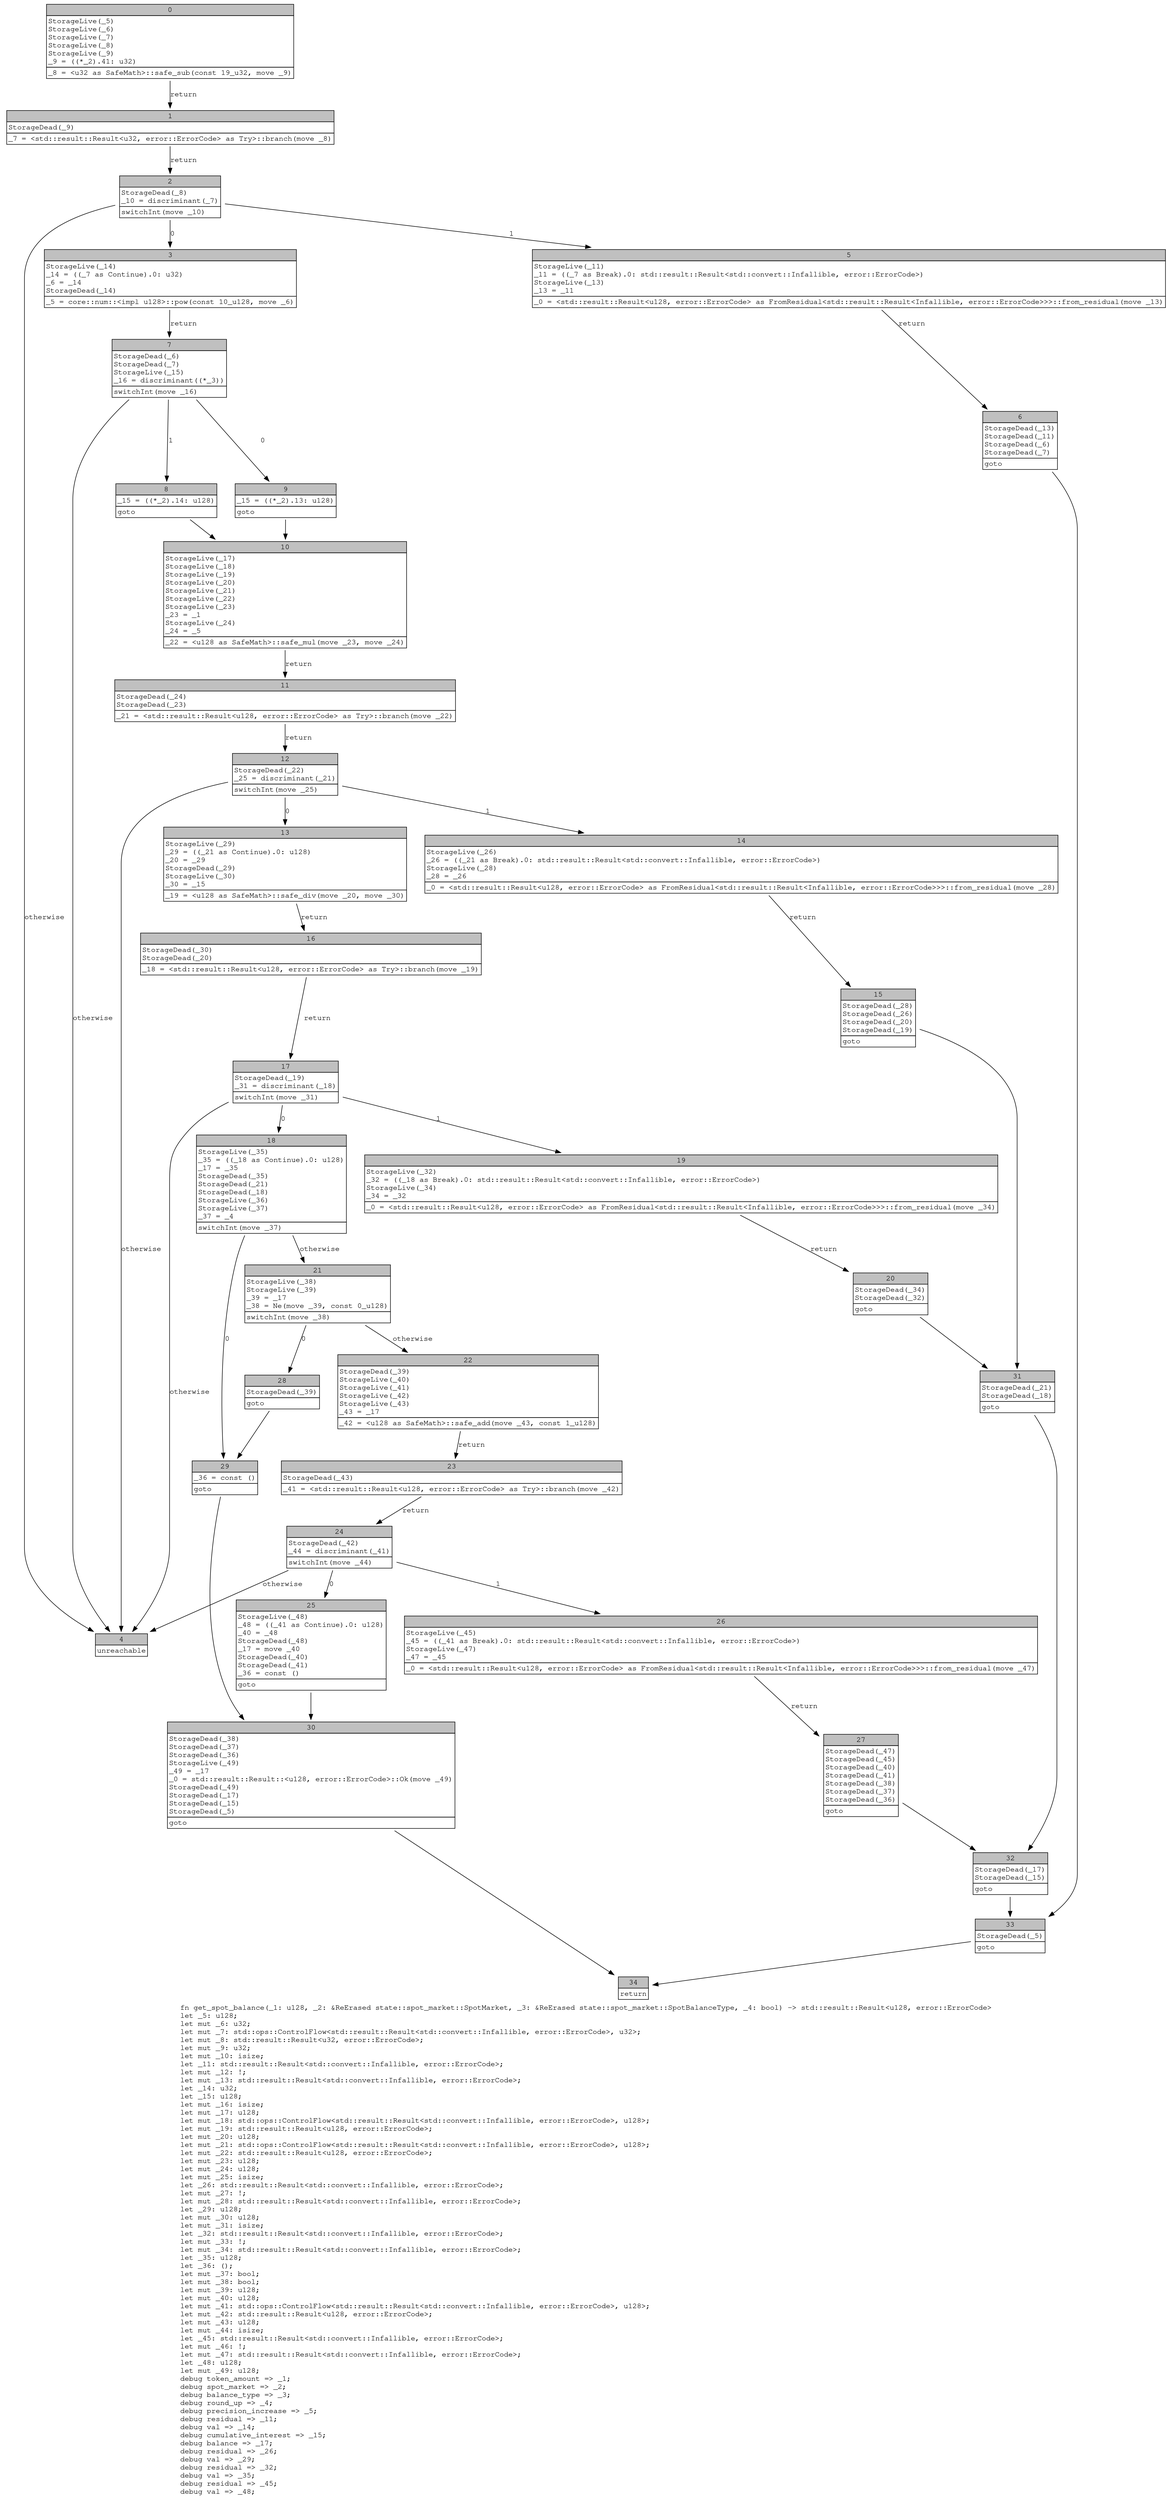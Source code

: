 digraph Mir_0_2786 {
    graph [fontname="Courier, monospace"];
    node [fontname="Courier, monospace"];
    edge [fontname="Courier, monospace"];
    label=<fn get_spot_balance(_1: u128, _2: &amp;ReErased state::spot_market::SpotMarket, _3: &amp;ReErased state::spot_market::SpotBalanceType, _4: bool) -&gt; std::result::Result&lt;u128, error::ErrorCode&gt;<br align="left"/>let _5: u128;<br align="left"/>let mut _6: u32;<br align="left"/>let mut _7: std::ops::ControlFlow&lt;std::result::Result&lt;std::convert::Infallible, error::ErrorCode&gt;, u32&gt;;<br align="left"/>let mut _8: std::result::Result&lt;u32, error::ErrorCode&gt;;<br align="left"/>let mut _9: u32;<br align="left"/>let mut _10: isize;<br align="left"/>let _11: std::result::Result&lt;std::convert::Infallible, error::ErrorCode&gt;;<br align="left"/>let mut _12: !;<br align="left"/>let mut _13: std::result::Result&lt;std::convert::Infallible, error::ErrorCode&gt;;<br align="left"/>let _14: u32;<br align="left"/>let _15: u128;<br align="left"/>let mut _16: isize;<br align="left"/>let mut _17: u128;<br align="left"/>let mut _18: std::ops::ControlFlow&lt;std::result::Result&lt;std::convert::Infallible, error::ErrorCode&gt;, u128&gt;;<br align="left"/>let mut _19: std::result::Result&lt;u128, error::ErrorCode&gt;;<br align="left"/>let mut _20: u128;<br align="left"/>let mut _21: std::ops::ControlFlow&lt;std::result::Result&lt;std::convert::Infallible, error::ErrorCode&gt;, u128&gt;;<br align="left"/>let mut _22: std::result::Result&lt;u128, error::ErrorCode&gt;;<br align="left"/>let mut _23: u128;<br align="left"/>let mut _24: u128;<br align="left"/>let mut _25: isize;<br align="left"/>let _26: std::result::Result&lt;std::convert::Infallible, error::ErrorCode&gt;;<br align="left"/>let mut _27: !;<br align="left"/>let mut _28: std::result::Result&lt;std::convert::Infallible, error::ErrorCode&gt;;<br align="left"/>let _29: u128;<br align="left"/>let mut _30: u128;<br align="left"/>let mut _31: isize;<br align="left"/>let _32: std::result::Result&lt;std::convert::Infallible, error::ErrorCode&gt;;<br align="left"/>let mut _33: !;<br align="left"/>let mut _34: std::result::Result&lt;std::convert::Infallible, error::ErrorCode&gt;;<br align="left"/>let _35: u128;<br align="left"/>let _36: ();<br align="left"/>let mut _37: bool;<br align="left"/>let mut _38: bool;<br align="left"/>let mut _39: u128;<br align="left"/>let mut _40: u128;<br align="left"/>let mut _41: std::ops::ControlFlow&lt;std::result::Result&lt;std::convert::Infallible, error::ErrorCode&gt;, u128&gt;;<br align="left"/>let mut _42: std::result::Result&lt;u128, error::ErrorCode&gt;;<br align="left"/>let mut _43: u128;<br align="left"/>let mut _44: isize;<br align="left"/>let _45: std::result::Result&lt;std::convert::Infallible, error::ErrorCode&gt;;<br align="left"/>let mut _46: !;<br align="left"/>let mut _47: std::result::Result&lt;std::convert::Infallible, error::ErrorCode&gt;;<br align="left"/>let _48: u128;<br align="left"/>let mut _49: u128;<br align="left"/>debug token_amount =&gt; _1;<br align="left"/>debug spot_market =&gt; _2;<br align="left"/>debug balance_type =&gt; _3;<br align="left"/>debug round_up =&gt; _4;<br align="left"/>debug precision_increase =&gt; _5;<br align="left"/>debug residual =&gt; _11;<br align="left"/>debug val =&gt; _14;<br align="left"/>debug cumulative_interest =&gt; _15;<br align="left"/>debug balance =&gt; _17;<br align="left"/>debug residual =&gt; _26;<br align="left"/>debug val =&gt; _29;<br align="left"/>debug residual =&gt; _32;<br align="left"/>debug val =&gt; _35;<br align="left"/>debug residual =&gt; _45;<br align="left"/>debug val =&gt; _48;<br align="left"/>>;
    bb0__0_2786 [shape="none", label=<<table border="0" cellborder="1" cellspacing="0"><tr><td bgcolor="gray" align="center" colspan="1">0</td></tr><tr><td align="left" balign="left">StorageLive(_5)<br/>StorageLive(_6)<br/>StorageLive(_7)<br/>StorageLive(_8)<br/>StorageLive(_9)<br/>_9 = ((*_2).41: u32)<br/></td></tr><tr><td align="left">_8 = &lt;u32 as SafeMath&gt;::safe_sub(const 19_u32, move _9)</td></tr></table>>];
    bb1__0_2786 [shape="none", label=<<table border="0" cellborder="1" cellspacing="0"><tr><td bgcolor="gray" align="center" colspan="1">1</td></tr><tr><td align="left" balign="left">StorageDead(_9)<br/></td></tr><tr><td align="left">_7 = &lt;std::result::Result&lt;u32, error::ErrorCode&gt; as Try&gt;::branch(move _8)</td></tr></table>>];
    bb2__0_2786 [shape="none", label=<<table border="0" cellborder="1" cellspacing="0"><tr><td bgcolor="gray" align="center" colspan="1">2</td></tr><tr><td align="left" balign="left">StorageDead(_8)<br/>_10 = discriminant(_7)<br/></td></tr><tr><td align="left">switchInt(move _10)</td></tr></table>>];
    bb3__0_2786 [shape="none", label=<<table border="0" cellborder="1" cellspacing="0"><tr><td bgcolor="gray" align="center" colspan="1">3</td></tr><tr><td align="left" balign="left">StorageLive(_14)<br/>_14 = ((_7 as Continue).0: u32)<br/>_6 = _14<br/>StorageDead(_14)<br/></td></tr><tr><td align="left">_5 = core::num::&lt;impl u128&gt;::pow(const 10_u128, move _6)</td></tr></table>>];
    bb4__0_2786 [shape="none", label=<<table border="0" cellborder="1" cellspacing="0"><tr><td bgcolor="gray" align="center" colspan="1">4</td></tr><tr><td align="left">unreachable</td></tr></table>>];
    bb5__0_2786 [shape="none", label=<<table border="0" cellborder="1" cellspacing="0"><tr><td bgcolor="gray" align="center" colspan="1">5</td></tr><tr><td align="left" balign="left">StorageLive(_11)<br/>_11 = ((_7 as Break).0: std::result::Result&lt;std::convert::Infallible, error::ErrorCode&gt;)<br/>StorageLive(_13)<br/>_13 = _11<br/></td></tr><tr><td align="left">_0 = &lt;std::result::Result&lt;u128, error::ErrorCode&gt; as FromResidual&lt;std::result::Result&lt;Infallible, error::ErrorCode&gt;&gt;&gt;::from_residual(move _13)</td></tr></table>>];
    bb6__0_2786 [shape="none", label=<<table border="0" cellborder="1" cellspacing="0"><tr><td bgcolor="gray" align="center" colspan="1">6</td></tr><tr><td align="left" balign="left">StorageDead(_13)<br/>StorageDead(_11)<br/>StorageDead(_6)<br/>StorageDead(_7)<br/></td></tr><tr><td align="left">goto</td></tr></table>>];
    bb7__0_2786 [shape="none", label=<<table border="0" cellborder="1" cellspacing="0"><tr><td bgcolor="gray" align="center" colspan="1">7</td></tr><tr><td align="left" balign="left">StorageDead(_6)<br/>StorageDead(_7)<br/>StorageLive(_15)<br/>_16 = discriminant((*_3))<br/></td></tr><tr><td align="left">switchInt(move _16)</td></tr></table>>];
    bb8__0_2786 [shape="none", label=<<table border="0" cellborder="1" cellspacing="0"><tr><td bgcolor="gray" align="center" colspan="1">8</td></tr><tr><td align="left" balign="left">_15 = ((*_2).14: u128)<br/></td></tr><tr><td align="left">goto</td></tr></table>>];
    bb9__0_2786 [shape="none", label=<<table border="0" cellborder="1" cellspacing="0"><tr><td bgcolor="gray" align="center" colspan="1">9</td></tr><tr><td align="left" balign="left">_15 = ((*_2).13: u128)<br/></td></tr><tr><td align="left">goto</td></tr></table>>];
    bb10__0_2786 [shape="none", label=<<table border="0" cellborder="1" cellspacing="0"><tr><td bgcolor="gray" align="center" colspan="1">10</td></tr><tr><td align="left" balign="left">StorageLive(_17)<br/>StorageLive(_18)<br/>StorageLive(_19)<br/>StorageLive(_20)<br/>StorageLive(_21)<br/>StorageLive(_22)<br/>StorageLive(_23)<br/>_23 = _1<br/>StorageLive(_24)<br/>_24 = _5<br/></td></tr><tr><td align="left">_22 = &lt;u128 as SafeMath&gt;::safe_mul(move _23, move _24)</td></tr></table>>];
    bb11__0_2786 [shape="none", label=<<table border="0" cellborder="1" cellspacing="0"><tr><td bgcolor="gray" align="center" colspan="1">11</td></tr><tr><td align="left" balign="left">StorageDead(_24)<br/>StorageDead(_23)<br/></td></tr><tr><td align="left">_21 = &lt;std::result::Result&lt;u128, error::ErrorCode&gt; as Try&gt;::branch(move _22)</td></tr></table>>];
    bb12__0_2786 [shape="none", label=<<table border="0" cellborder="1" cellspacing="0"><tr><td bgcolor="gray" align="center" colspan="1">12</td></tr><tr><td align="left" balign="left">StorageDead(_22)<br/>_25 = discriminant(_21)<br/></td></tr><tr><td align="left">switchInt(move _25)</td></tr></table>>];
    bb13__0_2786 [shape="none", label=<<table border="0" cellborder="1" cellspacing="0"><tr><td bgcolor="gray" align="center" colspan="1">13</td></tr><tr><td align="left" balign="left">StorageLive(_29)<br/>_29 = ((_21 as Continue).0: u128)<br/>_20 = _29<br/>StorageDead(_29)<br/>StorageLive(_30)<br/>_30 = _15<br/></td></tr><tr><td align="left">_19 = &lt;u128 as SafeMath&gt;::safe_div(move _20, move _30)</td></tr></table>>];
    bb14__0_2786 [shape="none", label=<<table border="0" cellborder="1" cellspacing="0"><tr><td bgcolor="gray" align="center" colspan="1">14</td></tr><tr><td align="left" balign="left">StorageLive(_26)<br/>_26 = ((_21 as Break).0: std::result::Result&lt;std::convert::Infallible, error::ErrorCode&gt;)<br/>StorageLive(_28)<br/>_28 = _26<br/></td></tr><tr><td align="left">_0 = &lt;std::result::Result&lt;u128, error::ErrorCode&gt; as FromResidual&lt;std::result::Result&lt;Infallible, error::ErrorCode&gt;&gt;&gt;::from_residual(move _28)</td></tr></table>>];
    bb15__0_2786 [shape="none", label=<<table border="0" cellborder="1" cellspacing="0"><tr><td bgcolor="gray" align="center" colspan="1">15</td></tr><tr><td align="left" balign="left">StorageDead(_28)<br/>StorageDead(_26)<br/>StorageDead(_20)<br/>StorageDead(_19)<br/></td></tr><tr><td align="left">goto</td></tr></table>>];
    bb16__0_2786 [shape="none", label=<<table border="0" cellborder="1" cellspacing="0"><tr><td bgcolor="gray" align="center" colspan="1">16</td></tr><tr><td align="left" balign="left">StorageDead(_30)<br/>StorageDead(_20)<br/></td></tr><tr><td align="left">_18 = &lt;std::result::Result&lt;u128, error::ErrorCode&gt; as Try&gt;::branch(move _19)</td></tr></table>>];
    bb17__0_2786 [shape="none", label=<<table border="0" cellborder="1" cellspacing="0"><tr><td bgcolor="gray" align="center" colspan="1">17</td></tr><tr><td align="left" balign="left">StorageDead(_19)<br/>_31 = discriminant(_18)<br/></td></tr><tr><td align="left">switchInt(move _31)</td></tr></table>>];
    bb18__0_2786 [shape="none", label=<<table border="0" cellborder="1" cellspacing="0"><tr><td bgcolor="gray" align="center" colspan="1">18</td></tr><tr><td align="left" balign="left">StorageLive(_35)<br/>_35 = ((_18 as Continue).0: u128)<br/>_17 = _35<br/>StorageDead(_35)<br/>StorageDead(_21)<br/>StorageDead(_18)<br/>StorageLive(_36)<br/>StorageLive(_37)<br/>_37 = _4<br/></td></tr><tr><td align="left">switchInt(move _37)</td></tr></table>>];
    bb19__0_2786 [shape="none", label=<<table border="0" cellborder="1" cellspacing="0"><tr><td bgcolor="gray" align="center" colspan="1">19</td></tr><tr><td align="left" balign="left">StorageLive(_32)<br/>_32 = ((_18 as Break).0: std::result::Result&lt;std::convert::Infallible, error::ErrorCode&gt;)<br/>StorageLive(_34)<br/>_34 = _32<br/></td></tr><tr><td align="left">_0 = &lt;std::result::Result&lt;u128, error::ErrorCode&gt; as FromResidual&lt;std::result::Result&lt;Infallible, error::ErrorCode&gt;&gt;&gt;::from_residual(move _34)</td></tr></table>>];
    bb20__0_2786 [shape="none", label=<<table border="0" cellborder="1" cellspacing="0"><tr><td bgcolor="gray" align="center" colspan="1">20</td></tr><tr><td align="left" balign="left">StorageDead(_34)<br/>StorageDead(_32)<br/></td></tr><tr><td align="left">goto</td></tr></table>>];
    bb21__0_2786 [shape="none", label=<<table border="0" cellborder="1" cellspacing="0"><tr><td bgcolor="gray" align="center" colspan="1">21</td></tr><tr><td align="left" balign="left">StorageLive(_38)<br/>StorageLive(_39)<br/>_39 = _17<br/>_38 = Ne(move _39, const 0_u128)<br/></td></tr><tr><td align="left">switchInt(move _38)</td></tr></table>>];
    bb22__0_2786 [shape="none", label=<<table border="0" cellborder="1" cellspacing="0"><tr><td bgcolor="gray" align="center" colspan="1">22</td></tr><tr><td align="left" balign="left">StorageDead(_39)<br/>StorageLive(_40)<br/>StorageLive(_41)<br/>StorageLive(_42)<br/>StorageLive(_43)<br/>_43 = _17<br/></td></tr><tr><td align="left">_42 = &lt;u128 as SafeMath&gt;::safe_add(move _43, const 1_u128)</td></tr></table>>];
    bb23__0_2786 [shape="none", label=<<table border="0" cellborder="1" cellspacing="0"><tr><td bgcolor="gray" align="center" colspan="1">23</td></tr><tr><td align="left" balign="left">StorageDead(_43)<br/></td></tr><tr><td align="left">_41 = &lt;std::result::Result&lt;u128, error::ErrorCode&gt; as Try&gt;::branch(move _42)</td></tr></table>>];
    bb24__0_2786 [shape="none", label=<<table border="0" cellborder="1" cellspacing="0"><tr><td bgcolor="gray" align="center" colspan="1">24</td></tr><tr><td align="left" balign="left">StorageDead(_42)<br/>_44 = discriminant(_41)<br/></td></tr><tr><td align="left">switchInt(move _44)</td></tr></table>>];
    bb25__0_2786 [shape="none", label=<<table border="0" cellborder="1" cellspacing="0"><tr><td bgcolor="gray" align="center" colspan="1">25</td></tr><tr><td align="left" balign="left">StorageLive(_48)<br/>_48 = ((_41 as Continue).0: u128)<br/>_40 = _48<br/>StorageDead(_48)<br/>_17 = move _40<br/>StorageDead(_40)<br/>StorageDead(_41)<br/>_36 = const ()<br/></td></tr><tr><td align="left">goto</td></tr></table>>];
    bb26__0_2786 [shape="none", label=<<table border="0" cellborder="1" cellspacing="0"><tr><td bgcolor="gray" align="center" colspan="1">26</td></tr><tr><td align="left" balign="left">StorageLive(_45)<br/>_45 = ((_41 as Break).0: std::result::Result&lt;std::convert::Infallible, error::ErrorCode&gt;)<br/>StorageLive(_47)<br/>_47 = _45<br/></td></tr><tr><td align="left">_0 = &lt;std::result::Result&lt;u128, error::ErrorCode&gt; as FromResidual&lt;std::result::Result&lt;Infallible, error::ErrorCode&gt;&gt;&gt;::from_residual(move _47)</td></tr></table>>];
    bb27__0_2786 [shape="none", label=<<table border="0" cellborder="1" cellspacing="0"><tr><td bgcolor="gray" align="center" colspan="1">27</td></tr><tr><td align="left" balign="left">StorageDead(_47)<br/>StorageDead(_45)<br/>StorageDead(_40)<br/>StorageDead(_41)<br/>StorageDead(_38)<br/>StorageDead(_37)<br/>StorageDead(_36)<br/></td></tr><tr><td align="left">goto</td></tr></table>>];
    bb28__0_2786 [shape="none", label=<<table border="0" cellborder="1" cellspacing="0"><tr><td bgcolor="gray" align="center" colspan="1">28</td></tr><tr><td align="left" balign="left">StorageDead(_39)<br/></td></tr><tr><td align="left">goto</td></tr></table>>];
    bb29__0_2786 [shape="none", label=<<table border="0" cellborder="1" cellspacing="0"><tr><td bgcolor="gray" align="center" colspan="1">29</td></tr><tr><td align="left" balign="left">_36 = const ()<br/></td></tr><tr><td align="left">goto</td></tr></table>>];
    bb30__0_2786 [shape="none", label=<<table border="0" cellborder="1" cellspacing="0"><tr><td bgcolor="gray" align="center" colspan="1">30</td></tr><tr><td align="left" balign="left">StorageDead(_38)<br/>StorageDead(_37)<br/>StorageDead(_36)<br/>StorageLive(_49)<br/>_49 = _17<br/>_0 = std::result::Result::&lt;u128, error::ErrorCode&gt;::Ok(move _49)<br/>StorageDead(_49)<br/>StorageDead(_17)<br/>StorageDead(_15)<br/>StorageDead(_5)<br/></td></tr><tr><td align="left">goto</td></tr></table>>];
    bb31__0_2786 [shape="none", label=<<table border="0" cellborder="1" cellspacing="0"><tr><td bgcolor="gray" align="center" colspan="1">31</td></tr><tr><td align="left" balign="left">StorageDead(_21)<br/>StorageDead(_18)<br/></td></tr><tr><td align="left">goto</td></tr></table>>];
    bb32__0_2786 [shape="none", label=<<table border="0" cellborder="1" cellspacing="0"><tr><td bgcolor="gray" align="center" colspan="1">32</td></tr><tr><td align="left" balign="left">StorageDead(_17)<br/>StorageDead(_15)<br/></td></tr><tr><td align="left">goto</td></tr></table>>];
    bb33__0_2786 [shape="none", label=<<table border="0" cellborder="1" cellspacing="0"><tr><td bgcolor="gray" align="center" colspan="1">33</td></tr><tr><td align="left" balign="left">StorageDead(_5)<br/></td></tr><tr><td align="left">goto</td></tr></table>>];
    bb34__0_2786 [shape="none", label=<<table border="0" cellborder="1" cellspacing="0"><tr><td bgcolor="gray" align="center" colspan="1">34</td></tr><tr><td align="left">return</td></tr></table>>];
    bb0__0_2786 -> bb1__0_2786 [label="return"];
    bb1__0_2786 -> bb2__0_2786 [label="return"];
    bb2__0_2786 -> bb3__0_2786 [label="0"];
    bb2__0_2786 -> bb5__0_2786 [label="1"];
    bb2__0_2786 -> bb4__0_2786 [label="otherwise"];
    bb3__0_2786 -> bb7__0_2786 [label="return"];
    bb5__0_2786 -> bb6__0_2786 [label="return"];
    bb6__0_2786 -> bb33__0_2786 [label=""];
    bb7__0_2786 -> bb9__0_2786 [label="0"];
    bb7__0_2786 -> bb8__0_2786 [label="1"];
    bb7__0_2786 -> bb4__0_2786 [label="otherwise"];
    bb8__0_2786 -> bb10__0_2786 [label=""];
    bb9__0_2786 -> bb10__0_2786 [label=""];
    bb10__0_2786 -> bb11__0_2786 [label="return"];
    bb11__0_2786 -> bb12__0_2786 [label="return"];
    bb12__0_2786 -> bb13__0_2786 [label="0"];
    bb12__0_2786 -> bb14__0_2786 [label="1"];
    bb12__0_2786 -> bb4__0_2786 [label="otherwise"];
    bb13__0_2786 -> bb16__0_2786 [label="return"];
    bb14__0_2786 -> bb15__0_2786 [label="return"];
    bb15__0_2786 -> bb31__0_2786 [label=""];
    bb16__0_2786 -> bb17__0_2786 [label="return"];
    bb17__0_2786 -> bb18__0_2786 [label="0"];
    bb17__0_2786 -> bb19__0_2786 [label="1"];
    bb17__0_2786 -> bb4__0_2786 [label="otherwise"];
    bb18__0_2786 -> bb29__0_2786 [label="0"];
    bb18__0_2786 -> bb21__0_2786 [label="otherwise"];
    bb19__0_2786 -> bb20__0_2786 [label="return"];
    bb20__0_2786 -> bb31__0_2786 [label=""];
    bb21__0_2786 -> bb28__0_2786 [label="0"];
    bb21__0_2786 -> bb22__0_2786 [label="otherwise"];
    bb22__0_2786 -> bb23__0_2786 [label="return"];
    bb23__0_2786 -> bb24__0_2786 [label="return"];
    bb24__0_2786 -> bb25__0_2786 [label="0"];
    bb24__0_2786 -> bb26__0_2786 [label="1"];
    bb24__0_2786 -> bb4__0_2786 [label="otherwise"];
    bb25__0_2786 -> bb30__0_2786 [label=""];
    bb26__0_2786 -> bb27__0_2786 [label="return"];
    bb27__0_2786 -> bb32__0_2786 [label=""];
    bb28__0_2786 -> bb29__0_2786 [label=""];
    bb29__0_2786 -> bb30__0_2786 [label=""];
    bb30__0_2786 -> bb34__0_2786 [label=""];
    bb31__0_2786 -> bb32__0_2786 [label=""];
    bb32__0_2786 -> bb33__0_2786 [label=""];
    bb33__0_2786 -> bb34__0_2786 [label=""];
}
